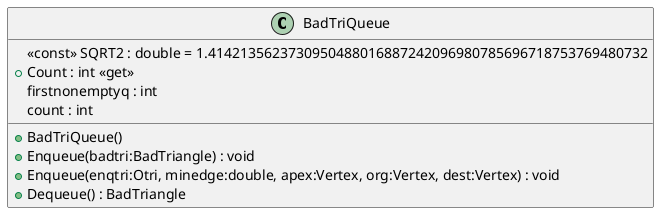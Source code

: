 @startuml
class BadTriQueue {
    <<const>> SQRT2 : double = 1.4142135623730950488016887242096980785696718753769480732
    + Count : int <<get>>
    firstnonemptyq : int
    count : int
    + BadTriQueue()
    + Enqueue(badtri:BadTriangle) : void
    + Enqueue(enqtri:Otri, minedge:double, apex:Vertex, org:Vertex, dest:Vertex) : void
    + Dequeue() : BadTriangle
}
@enduml
